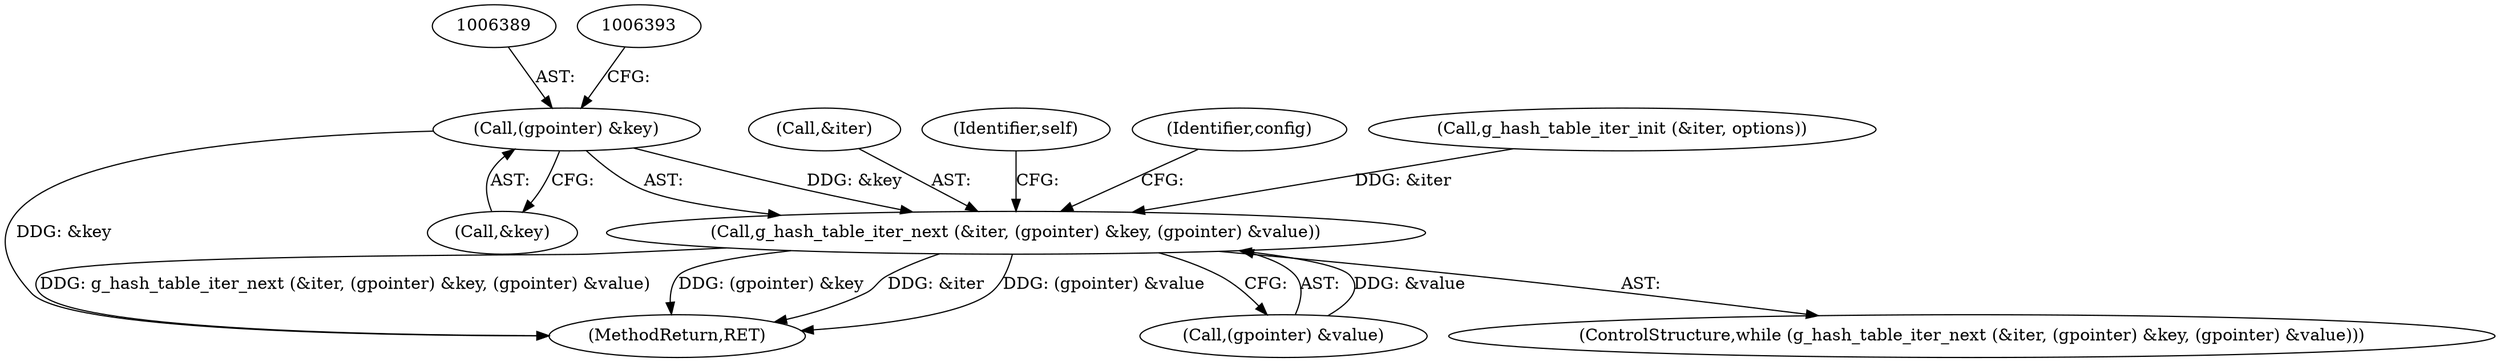 digraph "0_NetworkManager_d5fc88e573fa58b93034b04d35a2454f5d28cad9@pointer" {
"1006388" [label="(Call,(gpointer) &key)"];
"1006385" [label="(Call,g_hash_table_iter_next (&iter, (gpointer) &key, (gpointer) &value))"];
"1006392" [label="(Call,(gpointer) &value)"];
"1006402" [label="(Identifier,self)"];
"1006390" [label="(Call,&key)"];
"1007368" [label="(MethodReturn,RET)"];
"1006397" [label="(Identifier,config)"];
"1006385" [label="(Call,g_hash_table_iter_next (&iter, (gpointer) &key, (gpointer) &value))"];
"1006384" [label="(ControlStructure,while (g_hash_table_iter_next (&iter, (gpointer) &key, (gpointer) &value)))"];
"1006380" [label="(Call,g_hash_table_iter_init (&iter, options))"];
"1006386" [label="(Call,&iter)"];
"1006388" [label="(Call,(gpointer) &key)"];
"1006388" -> "1006385"  [label="AST: "];
"1006388" -> "1006390"  [label="CFG: "];
"1006389" -> "1006388"  [label="AST: "];
"1006390" -> "1006388"  [label="AST: "];
"1006393" -> "1006388"  [label="CFG: "];
"1006388" -> "1007368"  [label="DDG: &key"];
"1006388" -> "1006385"  [label="DDG: &key"];
"1006385" -> "1006384"  [label="AST: "];
"1006385" -> "1006392"  [label="CFG: "];
"1006386" -> "1006385"  [label="AST: "];
"1006392" -> "1006385"  [label="AST: "];
"1006397" -> "1006385"  [label="CFG: "];
"1006402" -> "1006385"  [label="CFG: "];
"1006385" -> "1007368"  [label="DDG: (gpointer) &value"];
"1006385" -> "1007368"  [label="DDG: g_hash_table_iter_next (&iter, (gpointer) &key, (gpointer) &value)"];
"1006385" -> "1007368"  [label="DDG: (gpointer) &key"];
"1006385" -> "1007368"  [label="DDG: &iter"];
"1006380" -> "1006385"  [label="DDG: &iter"];
"1006392" -> "1006385"  [label="DDG: &value"];
}
